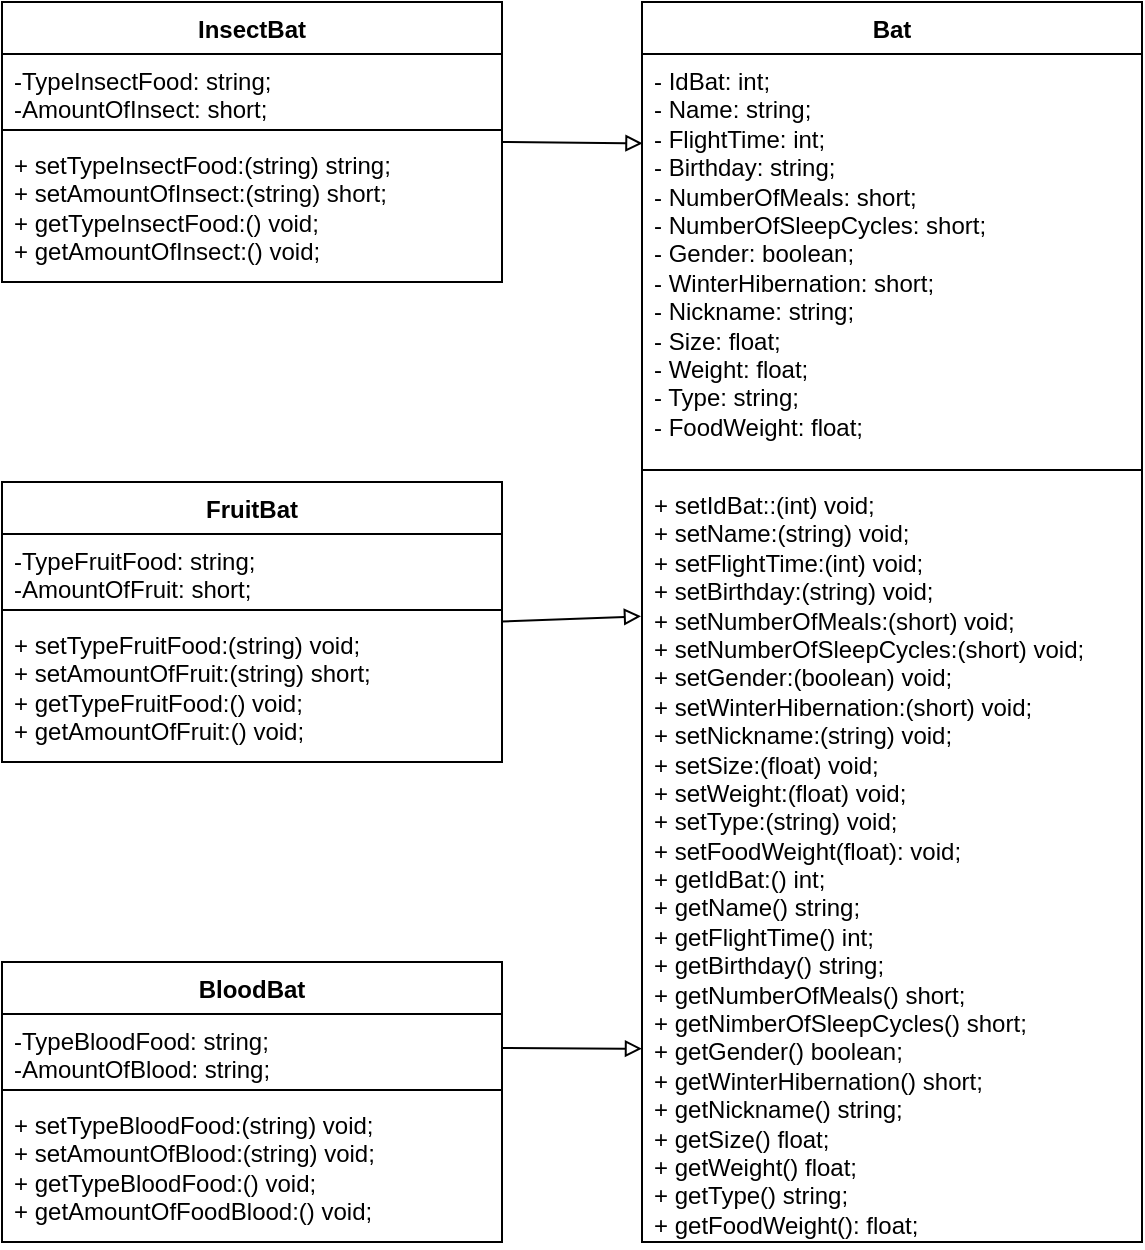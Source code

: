 <mxfile version="22.1.5" type="device">
  <diagram name="Страница 1" id="86V94EqFgmShpXzJ3njb">
    <mxGraphModel dx="840" dy="520" grid="1" gridSize="10" guides="1" tooltips="1" connect="1" arrows="1" fold="1" page="1" pageScale="1" pageWidth="827" pageHeight="1169" math="0" shadow="0">
      <root>
        <mxCell id="0" />
        <mxCell id="1" parent="0" />
        <mxCell id="udrUvMwMZRMJsxwZoKq2-1" value="Bat" style="swimlane;fontStyle=1;align=center;verticalAlign=top;childLayout=stackLayout;horizontal=1;startSize=26;horizontalStack=0;resizeParent=1;resizeParentMax=0;resizeLast=0;collapsible=1;marginBottom=0;whiteSpace=wrap;html=1;" parent="1" vertex="1">
          <mxGeometry x="450" y="240" width="250" height="620" as="geometry" />
        </mxCell>
        <mxCell id="udrUvMwMZRMJsxwZoKq2-2" value="&lt;div style=&quot;border-color: var(--border-color);&quot;&gt;&lt;div style=&quot;border-color: var(--border-color);&quot;&gt;- IdBat: int;&lt;/div&gt;&lt;div style=&quot;border-color: var(--border-color);&quot;&gt;- Name: string;&lt;br style=&quot;border-color: var(--border-color);&quot;&gt;&lt;/div&gt;&lt;div style=&quot;border-color: var(--border-color);&quot;&gt;- FlightTime: int;&lt;br style=&quot;border-color: var(--border-color);&quot;&gt;&lt;/div&gt;&lt;div style=&quot;border-color: var(--border-color);&quot;&gt;- Birthday: string;&lt;br style=&quot;border-color: var(--border-color);&quot;&gt;&lt;/div&gt;&lt;div style=&quot;border-color: var(--border-color);&quot;&gt;- NumberOfMeals: short;&lt;/div&gt;&lt;div style=&quot;border-color: var(--border-color);&quot;&gt;- NumberOfSleepCycles: short;&lt;/div&gt;&lt;div style=&quot;border-color: var(--border-color);&quot;&gt;- Gender: boolean;&lt;/div&gt;&lt;div style=&quot;border-color: var(--border-color);&quot;&gt;- WinterHibernation: short;&lt;/div&gt;&lt;div style=&quot;border-color: var(--border-color);&quot;&gt;- Nickname: string;&lt;/div&gt;&lt;div style=&quot;border-color: var(--border-color);&quot;&gt;- Size: float;&lt;/div&gt;&lt;div style=&quot;border-color: var(--border-color);&quot;&gt;- Weight: float;&lt;/div&gt;&lt;div style=&quot;border-color: var(--border-color);&quot;&gt;- Type: string;&lt;/div&gt;&lt;div style=&quot;border-color: var(--border-color);&quot;&gt;- FoodWeight: float;&lt;/div&gt;&lt;/div&gt;" style="text;strokeColor=none;fillColor=none;align=left;verticalAlign=top;spacingLeft=4;spacingRight=4;overflow=hidden;rotatable=0;points=[[0,0.5],[1,0.5]];portConstraint=eastwest;whiteSpace=wrap;html=1;" parent="udrUvMwMZRMJsxwZoKq2-1" vertex="1">
          <mxGeometry y="26" width="250" height="204" as="geometry" />
        </mxCell>
        <mxCell id="udrUvMwMZRMJsxwZoKq2-3" value="" style="line;strokeWidth=1;fillColor=none;align=left;verticalAlign=middle;spacingTop=-1;spacingLeft=3;spacingRight=3;rotatable=0;labelPosition=right;points=[];portConstraint=eastwest;strokeColor=inherit;" parent="udrUvMwMZRMJsxwZoKq2-1" vertex="1">
          <mxGeometry y="230" width="250" height="8" as="geometry" />
        </mxCell>
        <mxCell id="udrUvMwMZRMJsxwZoKq2-4" value="&lt;div style=&quot;border-color: var(--border-color);&quot;&gt;&lt;div style=&quot;border-color: var(--border-color);&quot;&gt;+ setIdBat::(int) void;&lt;br style=&quot;border-color: var(--border-color);&quot;&gt;&lt;/div&gt;&lt;div style=&quot;border-color: var(--border-color);&quot;&gt;+ setName:(string) void;&lt;/div&gt;&lt;div style=&quot;border-color: var(--border-color);&quot;&gt;+ setFlightTime:(int) void;&lt;/div&gt;&lt;div style=&quot;border-color: var(--border-color);&quot;&gt;+ setBirthday:(string) void;&lt;/div&gt;&lt;div style=&quot;border-color: var(--border-color);&quot;&gt;+ setNumberOfMeals:(short) void;&lt;/div&gt;&lt;div style=&quot;border-color: var(--border-color);&quot;&gt;+ setNumberOfSleepCycles:(short) void;&lt;/div&gt;&lt;div style=&quot;border-color: var(--border-color);&quot;&gt;+ setGender:(boolean) void;&lt;/div&gt;&lt;div style=&quot;border-color: var(--border-color);&quot;&gt;+ setWinterHibernation:(short) void;&lt;/div&gt;&lt;div style=&quot;border-color: var(--border-color);&quot;&gt;+ setNickname:(string) void;&lt;/div&gt;&lt;div style=&quot;border-color: var(--border-color);&quot;&gt;+ setSize:(float) void;&lt;/div&gt;&lt;div style=&quot;border-color: var(--border-color);&quot;&gt;+ setWeight:(float) void;&lt;/div&gt;&lt;div style=&quot;border-color: var(--border-color);&quot;&gt;+ setType:(string) void;&lt;/div&gt;&lt;div style=&quot;border-color: var(--border-color);&quot;&gt;+ setFoodWeight(float): void;&lt;br style=&quot;border-color: var(--border-color);&quot;&gt;&lt;/div&gt;&lt;div style=&quot;border-color: var(--border-color);&quot;&gt;+ getIdBat:() int;&lt;/div&gt;&lt;div style=&quot;border-color: var(--border-color);&quot;&gt;+ getName() string;&lt;/div&gt;&lt;div style=&quot;border-color: var(--border-color);&quot;&gt;+ getFlightTime() int;&lt;/div&gt;&lt;div style=&quot;border-color: var(--border-color);&quot;&gt;+ getBirthday() string;&lt;/div&gt;&lt;div style=&quot;border-color: var(--border-color);&quot;&gt;+ getNumberOfMeals() short;&lt;/div&gt;&lt;div style=&quot;border-color: var(--border-color);&quot;&gt;+ getNimberOfSleepCycles() short;&lt;/div&gt;&lt;div style=&quot;border-color: var(--border-color);&quot;&gt;+ getGender() boolean;&lt;/div&gt;&lt;div style=&quot;border-color: var(--border-color);&quot;&gt;+ getWinterHibernation() short;&lt;/div&gt;&lt;div style=&quot;border-color: var(--border-color);&quot;&gt;+ getNickname() string;&lt;/div&gt;&lt;div style=&quot;border-color: var(--border-color);&quot;&gt;+ getSize() float;&lt;/div&gt;&lt;div style=&quot;border-color: var(--border-color);&quot;&gt;+ getWeight() float;&lt;/div&gt;&lt;div style=&quot;border-color: var(--border-color);&quot;&gt;+ getType() string;&lt;/div&gt;&lt;div style=&quot;border-color: var(--border-color);&quot;&gt;+ getFoodWeight(): float;&lt;/div&gt;&lt;/div&gt;" style="text;strokeColor=none;fillColor=none;align=left;verticalAlign=top;spacingLeft=4;spacingRight=4;overflow=hidden;rotatable=0;points=[[0,0.5],[1,0.5]];portConstraint=eastwest;whiteSpace=wrap;html=1;" parent="udrUvMwMZRMJsxwZoKq2-1" vertex="1">
          <mxGeometry y="238" width="250" height="382" as="geometry" />
        </mxCell>
        <mxCell id="udrUvMwMZRMJsxwZoKq2-17" value="InsectBat" style="swimlane;fontStyle=1;align=center;verticalAlign=top;childLayout=stackLayout;horizontal=1;startSize=26;horizontalStack=0;resizeParent=1;resizeParentMax=0;resizeLast=0;collapsible=1;marginBottom=0;whiteSpace=wrap;html=1;" parent="1" vertex="1">
          <mxGeometry x="130" y="240" width="250" height="140" as="geometry" />
        </mxCell>
        <mxCell id="udrUvMwMZRMJsxwZoKq2-18" value="&lt;div style=&quot;border-color: var(--border-color);&quot;&gt;-TypeInsectFood: string;&lt;br style=&quot;border-color: var(--border-color);&quot;&gt;&lt;div style=&quot;border-color: var(--border-color);&quot;&gt;-AmountOfInsect: short;&lt;/div&gt;&lt;/div&gt;" style="text;strokeColor=none;fillColor=none;align=left;verticalAlign=top;spacingLeft=4;spacingRight=4;overflow=hidden;rotatable=0;points=[[0,0.5],[1,0.5]];portConstraint=eastwest;whiteSpace=wrap;html=1;" parent="udrUvMwMZRMJsxwZoKq2-17" vertex="1">
          <mxGeometry y="26" width="250" height="34" as="geometry" />
        </mxCell>
        <mxCell id="udrUvMwMZRMJsxwZoKq2-19" value="" style="line;strokeWidth=1;fillColor=none;align=left;verticalAlign=middle;spacingTop=-1;spacingLeft=3;spacingRight=3;rotatable=0;labelPosition=right;points=[];portConstraint=eastwest;strokeColor=inherit;" parent="udrUvMwMZRMJsxwZoKq2-17" vertex="1">
          <mxGeometry y="60" width="250" height="8" as="geometry" />
        </mxCell>
        <mxCell id="udrUvMwMZRMJsxwZoKq2-20" value="&lt;div style=&quot;border-color: var(--border-color);&quot;&gt;&lt;div style=&quot;border-color: var(--border-color);&quot;&gt;+ setTypeInsect&lt;span style=&quot;background-color: initial;&quot;&gt;Food:(string) string;&lt;/span&gt;&lt;/div&gt;&lt;div style=&quot;border-color: var(--border-color);&quot;&gt;+ setAmountOfInsect:(string) short;&lt;/div&gt;&lt;div style=&quot;border-color: var(--border-color);&quot;&gt;+ getTypeInsect&lt;span style=&quot;background-color: initial;&quot;&gt;Food:() void;&lt;/span&gt;&lt;/div&gt;&lt;div style=&quot;border-color: var(--border-color);&quot;&gt;+ getAmountOfInsect:() void;&lt;/div&gt;&lt;/div&gt;" style="text;strokeColor=none;fillColor=none;align=left;verticalAlign=top;spacingLeft=4;spacingRight=4;overflow=hidden;rotatable=0;points=[[0,0.5],[1,0.5]];portConstraint=eastwest;whiteSpace=wrap;html=1;" parent="udrUvMwMZRMJsxwZoKq2-17" vertex="1">
          <mxGeometry y="68" width="250" height="72" as="geometry" />
        </mxCell>
        <mxCell id="udrUvMwMZRMJsxwZoKq2-30" value="FruitBat" style="swimlane;fontStyle=1;align=center;verticalAlign=top;childLayout=stackLayout;horizontal=1;startSize=26;horizontalStack=0;resizeParent=1;resizeParentMax=0;resizeLast=0;collapsible=1;marginBottom=0;whiteSpace=wrap;html=1;" parent="1" vertex="1">
          <mxGeometry x="130" y="480" width="250" height="140" as="geometry" />
        </mxCell>
        <mxCell id="udrUvMwMZRMJsxwZoKq2-31" value="&lt;div style=&quot;border-color: var(--border-color);&quot;&gt;-TypeFruitFood: string;&lt;br style=&quot;border-color: var(--border-color);&quot;&gt;&lt;div style=&quot;border-color: var(--border-color);&quot;&gt;-AmountOfFruit&lt;span style=&quot;background-color: initial;&quot;&gt;: short;&lt;/span&gt;&lt;/div&gt;&lt;/div&gt;" style="text;strokeColor=none;fillColor=none;align=left;verticalAlign=top;spacingLeft=4;spacingRight=4;overflow=hidden;rotatable=0;points=[[0,0.5],[1,0.5]];portConstraint=eastwest;whiteSpace=wrap;html=1;" parent="udrUvMwMZRMJsxwZoKq2-30" vertex="1">
          <mxGeometry y="26" width="250" height="34" as="geometry" />
        </mxCell>
        <mxCell id="udrUvMwMZRMJsxwZoKq2-32" value="" style="line;strokeWidth=1;fillColor=none;align=left;verticalAlign=middle;spacingTop=-1;spacingLeft=3;spacingRight=3;rotatable=0;labelPosition=right;points=[];portConstraint=eastwest;strokeColor=inherit;" parent="udrUvMwMZRMJsxwZoKq2-30" vertex="1">
          <mxGeometry y="60" width="250" height="8" as="geometry" />
        </mxCell>
        <mxCell id="udrUvMwMZRMJsxwZoKq2-33" value="&lt;div style=&quot;border-color: var(--border-color);&quot;&gt;&lt;div style=&quot;border-color: var(--border-color);&quot;&gt;+ setTypeFruit&lt;span style=&quot;background-color: initial;&quot;&gt;Food:(string) void;&lt;/span&gt;&lt;/div&gt;&lt;div style=&quot;border-color: var(--border-color);&quot;&gt;+ setAmountOfFruit:(string) short;&lt;/div&gt;&lt;div style=&quot;border-color: var(--border-color);&quot;&gt;+ getTypeFruit&lt;span style=&quot;background-color: initial;&quot;&gt;Food:() void;&lt;/span&gt;&lt;/div&gt;&lt;div style=&quot;border-color: var(--border-color);&quot;&gt;+ getAmountOfFruit:() void;&lt;/div&gt;&lt;/div&gt;" style="text;strokeColor=none;fillColor=none;align=left;verticalAlign=top;spacingLeft=4;spacingRight=4;overflow=hidden;rotatable=0;points=[[0,0.5],[1,0.5]];portConstraint=eastwest;whiteSpace=wrap;html=1;" parent="udrUvMwMZRMJsxwZoKq2-30" vertex="1">
          <mxGeometry y="68" width="250" height="72" as="geometry" />
        </mxCell>
        <mxCell id="udrUvMwMZRMJsxwZoKq2-34" value="BloodBat" style="swimlane;fontStyle=1;align=center;verticalAlign=top;childLayout=stackLayout;horizontal=1;startSize=26;horizontalStack=0;resizeParent=1;resizeParentMax=0;resizeLast=0;collapsible=1;marginBottom=0;whiteSpace=wrap;html=1;" parent="1" vertex="1">
          <mxGeometry x="130" y="720" width="250" height="140" as="geometry" />
        </mxCell>
        <mxCell id="udrUvMwMZRMJsxwZoKq2-35" value="&lt;div style=&quot;border-color: var(--border-color);&quot;&gt;-TypeBloodFood: string;&lt;br style=&quot;border-color: var(--border-color);&quot;&gt;&lt;div style=&quot;border-color: var(--border-color);&quot;&gt;-AmountOfBlood: string;&lt;/div&gt;&lt;/div&gt;BloodBloodBloodBlood" style="text;strokeColor=none;fillColor=none;align=left;verticalAlign=top;spacingLeft=4;spacingRight=4;overflow=hidden;rotatable=0;points=[[0,0.5],[1,0.5]];portConstraint=eastwest;whiteSpace=wrap;html=1;" parent="udrUvMwMZRMJsxwZoKq2-34" vertex="1">
          <mxGeometry y="26" width="250" height="34" as="geometry" />
        </mxCell>
        <mxCell id="udrUvMwMZRMJsxwZoKq2-36" value="" style="line;strokeWidth=1;fillColor=none;align=left;verticalAlign=middle;spacingTop=-1;spacingLeft=3;spacingRight=3;rotatable=0;labelPosition=right;points=[];portConstraint=eastwest;strokeColor=inherit;" parent="udrUvMwMZRMJsxwZoKq2-34" vertex="1">
          <mxGeometry y="60" width="250" height="8" as="geometry" />
        </mxCell>
        <mxCell id="udrUvMwMZRMJsxwZoKq2-37" value="&lt;div style=&quot;border-color: var(--border-color);&quot;&gt;&lt;div style=&quot;border-color: var(--border-color);&quot;&gt;+ setTypeBloodFood:(string) void;&lt;br style=&quot;border-color: var(--border-color);&quot;&gt;&lt;/div&gt;&lt;div style=&quot;border-color: var(--border-color);&quot;&gt;+ setAmountOfBlood:(string) void;&lt;/div&gt;&lt;div style=&quot;border-color: var(--border-color);&quot;&gt;+ getTypeBloodFood:() void;&lt;/div&gt;&lt;div style=&quot;border-color: var(--border-color);&quot;&gt;+ getAmountOfFoodBlood:() void;&lt;/div&gt;&lt;/div&gt;" style="text;strokeColor=none;fillColor=none;align=left;verticalAlign=top;spacingLeft=4;spacingRight=4;overflow=hidden;rotatable=0;points=[[0,0.5],[1,0.5]];portConstraint=eastwest;whiteSpace=wrap;html=1;" parent="udrUvMwMZRMJsxwZoKq2-34" vertex="1">
          <mxGeometry y="68" width="250" height="72" as="geometry" />
        </mxCell>
        <mxCell id="udrUvMwMZRMJsxwZoKq2-38" value="" style="endArrow=block;html=1;rounded=0;exitX=1;exitY=0.028;exitDx=0;exitDy=0;entryX=0.001;entryY=0.219;entryDx=0;entryDy=0;exitPerimeter=0;entryPerimeter=0;endFill=0;" parent="1" source="udrUvMwMZRMJsxwZoKq2-20" target="udrUvMwMZRMJsxwZoKq2-2" edge="1">
          <mxGeometry width="50" height="50" relative="1" as="geometry">
            <mxPoint x="400" y="340" as="sourcePoint" />
            <mxPoint x="450" y="290" as="targetPoint" />
          </mxGeometry>
        </mxCell>
        <mxCell id="udrUvMwMZRMJsxwZoKq2-39" value="" style="endArrow=block;html=1;rounded=0;exitX=1;exitY=0.024;exitDx=0;exitDy=0;entryX=-0.002;entryY=0.181;entryDx=0;entryDy=0;exitPerimeter=0;entryPerimeter=0;endFill=0;" parent="1" source="udrUvMwMZRMJsxwZoKq2-33" target="udrUvMwMZRMJsxwZoKq2-4" edge="1">
          <mxGeometry width="50" height="50" relative="1" as="geometry">
            <mxPoint x="380" y="560" as="sourcePoint" />
            <mxPoint x="450" y="561" as="targetPoint" />
          </mxGeometry>
        </mxCell>
        <mxCell id="udrUvMwMZRMJsxwZoKq2-43" value="" style="endArrow=block;html=1;rounded=0;exitX=1;exitY=0.5;exitDx=0;exitDy=0;entryX=0;entryY=0.747;entryDx=0;entryDy=0;entryPerimeter=0;endFill=0;" parent="1" source="udrUvMwMZRMJsxwZoKq2-35" target="udrUvMwMZRMJsxwZoKq2-4" edge="1">
          <mxGeometry width="50" height="50" relative="1" as="geometry">
            <mxPoint x="380" y="773" as="sourcePoint" />
            <mxPoint x="450" y="770" as="targetPoint" />
          </mxGeometry>
        </mxCell>
      </root>
    </mxGraphModel>
  </diagram>
</mxfile>
